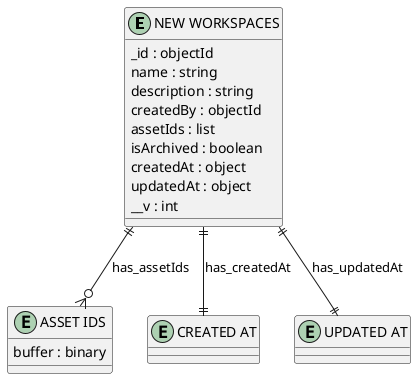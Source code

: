 @startuml NEW_WORKSPACES_Diagram

entity "NEW WORKSPACES" as NEW_WORKSPACES {
  _id : objectId
  name : string
  description : string
  createdBy : objectId
  assetIds : list
  isArchived : boolean
  createdAt : object
  updatedAt : object
  __v : int
}

entity "ASSET IDS" as ASSET_IDS {
  buffer : binary
}

entity "CREATED AT" as CREATED_AT {
}

entity "UPDATED AT" as UPDATED_AT {
}

' // Relationships
NEW_WORKSPACES ||--o{ ASSET_IDS : has_assetIds
NEW_WORKSPACES ||--|| CREATED_AT : has_createdAt
NEW_WORKSPACES ||--|| UPDATED_AT : has_updatedAt
@enduml